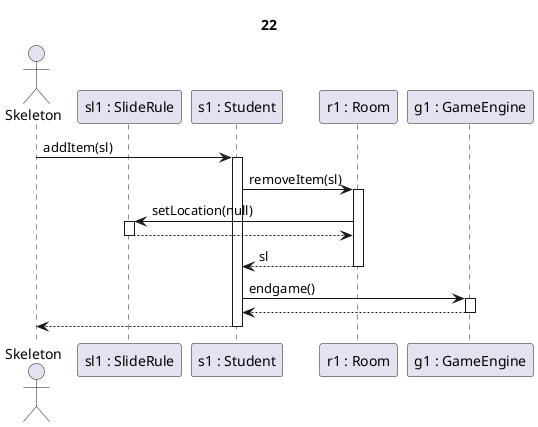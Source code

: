 @startuml sliderule

title 22

actor Skeleton as sk
participant "sl1 : SlideRule" as sl
participant "s1 : Student" as s
participant "r1 : Room" as r
participant "g1 : GameEngine" as g

sk->s ++: addItem(sl)
s->r ++: removeItem(sl)

r->sl ++: setLocation(null)
sl-->r --:

r-->s --: sl

s->g ++: endgame()

g-->s --:

s-->sk --:

@enduml

